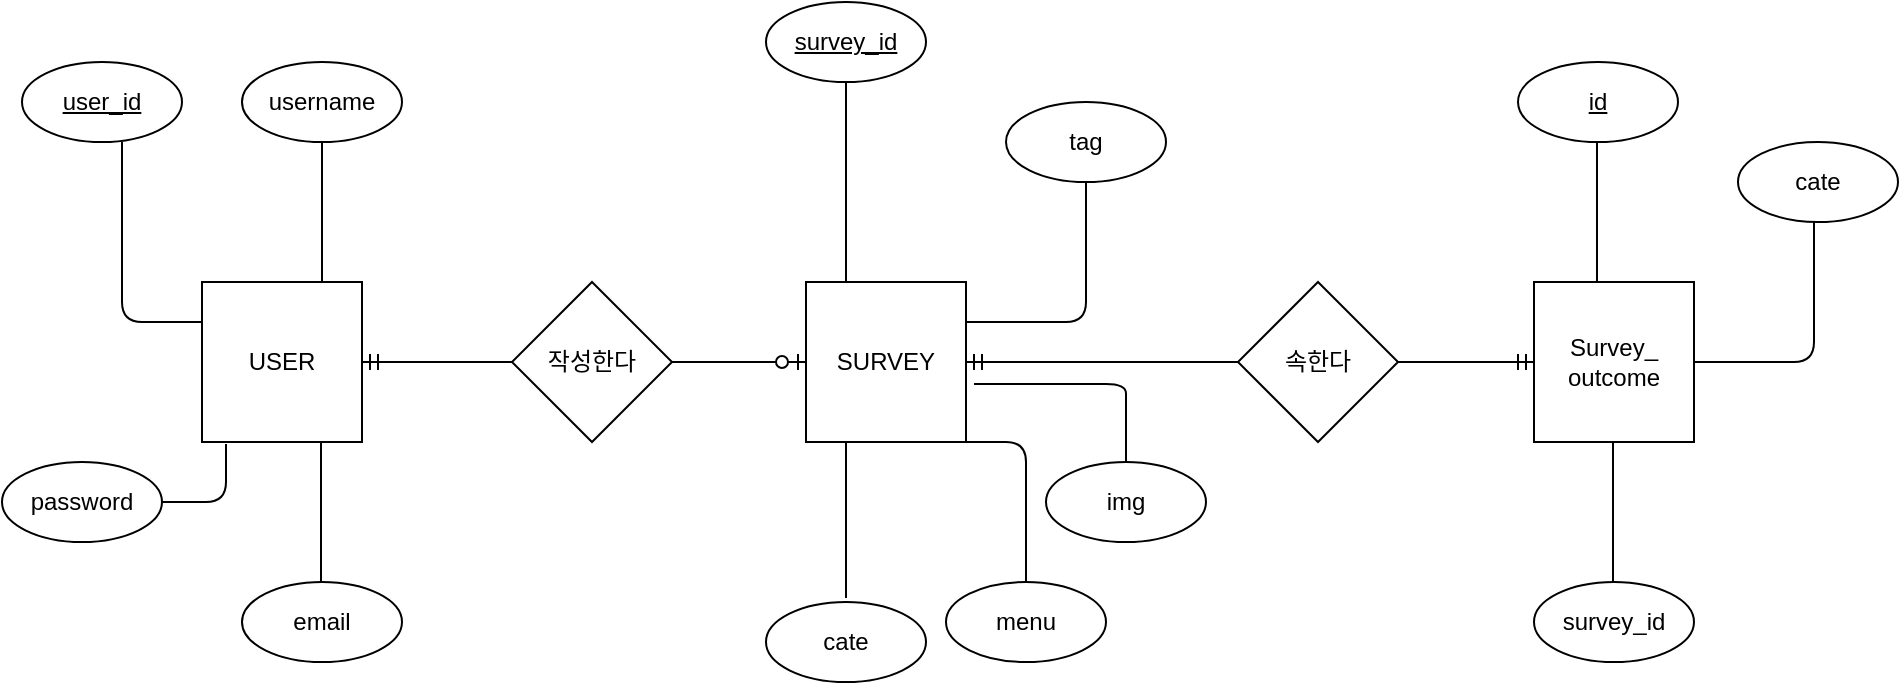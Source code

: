 <mxfile version="13.9.9" type="github">
  <diagram id="aptJ7YKvpDGFJuKJRdLv" name="Page-1">
    <mxGraphModel dx="1349" dy="794" grid="1" gridSize="10" guides="1" tooltips="1" connect="1" arrows="1" fold="1" page="1" pageScale="1" pageWidth="827" pageHeight="1169" math="0" shadow="0">
      <root>
        <mxCell id="0" />
        <mxCell id="1" parent="0" />
        <mxCell id="o8YfOcNx8l_yTNJHQc2i-1" value="USER" style="whiteSpace=wrap;html=1;aspect=fixed;" parent="1" vertex="1">
          <mxGeometry x="132" y="340" width="80" height="80" as="geometry" />
        </mxCell>
        <mxCell id="o8YfOcNx8l_yTNJHQc2i-2" value="SURVEY" style="whiteSpace=wrap;html=1;aspect=fixed;" parent="1" vertex="1">
          <mxGeometry x="434" y="340" width="80" height="80" as="geometry" />
        </mxCell>
        <mxCell id="o8YfOcNx8l_yTNJHQc2i-3" value="&lt;u&gt;survey_id&lt;/u&gt;" style="ellipse;whiteSpace=wrap;html=1;" parent="1" vertex="1">
          <mxGeometry x="414" y="200" width="80" height="40" as="geometry" />
        </mxCell>
        <mxCell id="o8YfOcNx8l_yTNJHQc2i-4" value="email" style="ellipse;whiteSpace=wrap;html=1;" parent="1" vertex="1">
          <mxGeometry x="152" y="490" width="80" height="40" as="geometry" />
        </mxCell>
        <mxCell id="o8YfOcNx8l_yTNJHQc2i-5" value="password" style="ellipse;whiteSpace=wrap;html=1;" parent="1" vertex="1">
          <mxGeometry x="32" y="430" width="80" height="40" as="geometry" />
        </mxCell>
        <mxCell id="o8YfOcNx8l_yTNJHQc2i-6" value="username" style="ellipse;whiteSpace=wrap;html=1;" parent="1" vertex="1">
          <mxGeometry x="152" y="230" width="80" height="40" as="geometry" />
        </mxCell>
        <mxCell id="o8YfOcNx8l_yTNJHQc2i-7" value="&lt;u&gt;user_id&lt;/u&gt;" style="ellipse;whiteSpace=wrap;html=1;" parent="1" vertex="1">
          <mxGeometry x="42" y="230" width="80" height="40" as="geometry" />
        </mxCell>
        <mxCell id="o8YfOcNx8l_yTNJHQc2i-11" value="" style="endArrow=none;html=1;entryX=0.5;entryY=1;entryDx=0;entryDy=0;exitX=0.75;exitY=0;exitDx=0;exitDy=0;" parent="1" source="o8YfOcNx8l_yTNJHQc2i-1" target="o8YfOcNx8l_yTNJHQc2i-6" edge="1">
          <mxGeometry width="50" height="50" relative="1" as="geometry">
            <mxPoint x="372" y="420" as="sourcePoint" />
            <mxPoint x="462" y="380" as="targetPoint" />
            <Array as="points" />
          </mxGeometry>
        </mxCell>
        <mxCell id="o8YfOcNx8l_yTNJHQc2i-12" value="" style="endArrow=none;html=1;entryX=0.5;entryY=1;entryDx=0;entryDy=0;exitX=0;exitY=0.25;exitDx=0;exitDy=0;" parent="1" source="o8YfOcNx8l_yTNJHQc2i-1" edge="1">
          <mxGeometry width="50" height="50" relative="1" as="geometry">
            <mxPoint x="92" y="340" as="sourcePoint" />
            <mxPoint x="92" y="270" as="targetPoint" />
            <Array as="points">
              <mxPoint x="92" y="360" />
            </Array>
          </mxGeometry>
        </mxCell>
        <mxCell id="o8YfOcNx8l_yTNJHQc2i-13" value="" style="endArrow=none;html=1;entryX=0.15;entryY=1.013;entryDx=0;entryDy=0;exitX=1;exitY=0.5;exitDx=0;exitDy=0;entryPerimeter=0;" parent="1" source="o8YfOcNx8l_yTNJHQc2i-5" target="o8YfOcNx8l_yTNJHQc2i-1" edge="1">
          <mxGeometry width="50" height="50" relative="1" as="geometry">
            <mxPoint x="132" y="490" as="sourcePoint" />
            <mxPoint x="132" y="420" as="targetPoint" />
            <Array as="points">
              <mxPoint x="144" y="450" />
            </Array>
          </mxGeometry>
        </mxCell>
        <mxCell id="o8YfOcNx8l_yTNJHQc2i-14" value="" style="endArrow=none;html=1;entryX=0.5;entryY=1;entryDx=0;entryDy=0;exitX=0.75;exitY=0;exitDx=0;exitDy=0;" parent="1" edge="1">
          <mxGeometry width="50" height="50" relative="1" as="geometry">
            <mxPoint x="191.5" y="490" as="sourcePoint" />
            <mxPoint x="191.5" y="420" as="targetPoint" />
            <Array as="points" />
          </mxGeometry>
        </mxCell>
        <mxCell id="o8YfOcNx8l_yTNJHQc2i-15" value="tag" style="ellipse;whiteSpace=wrap;html=1;" parent="1" vertex="1">
          <mxGeometry x="534" y="250" width="80" height="40" as="geometry" />
        </mxCell>
        <mxCell id="o8YfOcNx8l_yTNJHQc2i-16" value="img" style="ellipse;whiteSpace=wrap;html=1;" parent="1" vertex="1">
          <mxGeometry x="554" y="430" width="80" height="40" as="geometry" />
        </mxCell>
        <mxCell id="o8YfOcNx8l_yTNJHQc2i-17" value="cate" style="ellipse;whiteSpace=wrap;html=1;" parent="1" vertex="1">
          <mxGeometry x="414" y="500" width="80" height="40" as="geometry" />
        </mxCell>
        <mxCell id="o8YfOcNx8l_yTNJHQc2i-19" value="menu" style="ellipse;whiteSpace=wrap;html=1;" parent="1" vertex="1">
          <mxGeometry x="504" y="490" width="80" height="40" as="geometry" />
        </mxCell>
        <mxCell id="o8YfOcNx8l_yTNJHQc2i-20" value="" style="endArrow=none;html=1;entryX=0.5;entryY=1;entryDx=0;entryDy=0;exitX=0.25;exitY=0;exitDx=0;exitDy=0;" parent="1" source="o8YfOcNx8l_yTNJHQc2i-2" target="o8YfOcNx8l_yTNJHQc2i-3" edge="1">
          <mxGeometry width="50" height="50" relative="1" as="geometry">
            <mxPoint x="443.5" y="310" as="sourcePoint" />
            <mxPoint x="443.5" y="240" as="targetPoint" />
            <Array as="points">
              <mxPoint x="454" y="290" />
            </Array>
          </mxGeometry>
        </mxCell>
        <mxCell id="o8YfOcNx8l_yTNJHQc2i-22" value="" style="endArrow=none;html=1;entryX=0.5;entryY=1;entryDx=0;entryDy=0;" parent="1" target="o8YfOcNx8l_yTNJHQc2i-15" edge="1">
          <mxGeometry width="50" height="50" relative="1" as="geometry">
            <mxPoint x="514" y="360" as="sourcePoint" />
            <mxPoint x="504" y="270" as="targetPoint" />
            <Array as="points">
              <mxPoint x="574" y="360" />
            </Array>
          </mxGeometry>
        </mxCell>
        <mxCell id="o8YfOcNx8l_yTNJHQc2i-23" value="" style="endArrow=none;html=1;entryX=1.05;entryY=0.638;entryDx=0;entryDy=0;exitX=0.5;exitY=0;exitDx=0;exitDy=0;entryPerimeter=0;" parent="1" source="o8YfOcNx8l_yTNJHQc2i-16" target="o8YfOcNx8l_yTNJHQc2i-2" edge="1">
          <mxGeometry width="50" height="50" relative="1" as="geometry">
            <mxPoint x="-96" y="470" as="sourcePoint" />
            <mxPoint x="-64" y="441.04" as="targetPoint" />
            <Array as="points">
              <mxPoint x="594" y="410" />
              <mxPoint x="594" y="391" />
            </Array>
          </mxGeometry>
        </mxCell>
        <mxCell id="o8YfOcNx8l_yTNJHQc2i-25" value="" style="endArrow=none;html=1;entryX=1;entryY=1;entryDx=0;entryDy=0;exitX=0.5;exitY=0;exitDx=0;exitDy=0;" parent="1" source="o8YfOcNx8l_yTNJHQc2i-19" target="o8YfOcNx8l_yTNJHQc2i-2" edge="1">
          <mxGeometry width="50" height="50" relative="1" as="geometry">
            <mxPoint x="524" y="480" as="sourcePoint" />
            <mxPoint x="524" y="410" as="targetPoint" />
            <Array as="points">
              <mxPoint x="544" y="420" />
            </Array>
          </mxGeometry>
        </mxCell>
        <mxCell id="o8YfOcNx8l_yTNJHQc2i-27" value="" style="endArrow=none;html=1;entryX=0.25;entryY=1;entryDx=0;entryDy=0;" parent="1" target="o8YfOcNx8l_yTNJHQc2i-2" edge="1">
          <mxGeometry width="50" height="50" relative="1" as="geometry">
            <mxPoint x="454" y="498" as="sourcePoint" />
            <mxPoint x="453.5" y="420" as="targetPoint" />
            <Array as="points">
              <mxPoint x="454" y="460" />
            </Array>
          </mxGeometry>
        </mxCell>
        <mxCell id="o8YfOcNx8l_yTNJHQc2i-8" value="" style="edgeStyle=entityRelationEdgeStyle;fontSize=12;html=1;endArrow=ERzeroToOne;startArrow=ERmandOne;exitX=1;exitY=0.5;exitDx=0;exitDy=0;entryX=0;entryY=0.5;entryDx=0;entryDy=0;" edge="1" parent="1" source="o8YfOcNx8l_yTNJHQc2i-1" target="o8YfOcNx8l_yTNJHQc2i-2">
          <mxGeometry width="100" height="100" relative="1" as="geometry">
            <mxPoint x="387" y="460" as="sourcePoint" />
            <mxPoint x="487" y="360" as="targetPoint" />
          </mxGeometry>
        </mxCell>
        <mxCell id="o8YfOcNx8l_yTNJHQc2i-9" value="작성한다" style="rhombus;whiteSpace=wrap;html=1;strokeColor=#000000;" vertex="1" parent="1">
          <mxGeometry x="287" y="340" width="80" height="80" as="geometry" />
        </mxCell>
        <mxCell id="o8YfOcNx8l_yTNJHQc2i-18" value="Survey_&lt;br&gt;outcome" style="whiteSpace=wrap;html=1;aspect=fixed;strokeColor=#000000;" vertex="1" parent="1">
          <mxGeometry x="798" y="340" width="80" height="80" as="geometry" />
        </mxCell>
        <mxCell id="o8YfOcNx8l_yTNJHQc2i-21" value="" style="edgeStyle=entityRelationEdgeStyle;fontSize=12;html=1;endArrow=ERmandOne;startArrow=ERmandOne;exitX=1;exitY=0.5;exitDx=0;exitDy=0;entryX=0;entryY=0.5;entryDx=0;entryDy=0;" edge="1" parent="1" source="o8YfOcNx8l_yTNJHQc2i-2" target="o8YfOcNx8l_yTNJHQc2i-18">
          <mxGeometry width="100" height="100" relative="1" as="geometry">
            <mxPoint x="630" y="480" as="sourcePoint" />
            <mxPoint x="730" y="380" as="targetPoint" />
          </mxGeometry>
        </mxCell>
        <mxCell id="o8YfOcNx8l_yTNJHQc2i-24" value="속한다" style="rhombus;whiteSpace=wrap;html=1;strokeColor=#000000;" vertex="1" parent="1">
          <mxGeometry x="650" y="340" width="80" height="80" as="geometry" />
        </mxCell>
        <mxCell id="o8YfOcNx8l_yTNJHQc2i-26" value="survey_id" style="ellipse;whiteSpace=wrap;html=1;" vertex="1" parent="1">
          <mxGeometry x="798" y="490" width="80" height="40" as="geometry" />
        </mxCell>
        <mxCell id="o8YfOcNx8l_yTNJHQc2i-28" value="cate" style="ellipse;whiteSpace=wrap;html=1;" vertex="1" parent="1">
          <mxGeometry x="900" y="270" width="80" height="40" as="geometry" />
        </mxCell>
        <mxCell id="o8YfOcNx8l_yTNJHQc2i-29" value="&lt;u&gt;id&lt;/u&gt;" style="ellipse;whiteSpace=wrap;html=1;" vertex="1" parent="1">
          <mxGeometry x="790" y="230" width="80" height="40" as="geometry" />
        </mxCell>
        <mxCell id="o8YfOcNx8l_yTNJHQc2i-31" value="" style="endArrow=none;html=1;entryX=0.5;entryY=1;entryDx=0;entryDy=0;exitX=0.75;exitY=0;exitDx=0;exitDy=0;" edge="1" parent="1">
          <mxGeometry width="50" height="50" relative="1" as="geometry">
            <mxPoint x="829.5" y="340" as="sourcePoint" />
            <mxPoint x="829.5" y="270" as="targetPoint" />
            <Array as="points" />
          </mxGeometry>
        </mxCell>
        <mxCell id="o8YfOcNx8l_yTNJHQc2i-34" value="" style="endArrow=none;html=1;entryX=0.5;entryY=1;entryDx=0;entryDy=0;exitX=0.75;exitY=0;exitDx=0;exitDy=0;" edge="1" parent="1">
          <mxGeometry width="50" height="50" relative="1" as="geometry">
            <mxPoint x="837.5" y="490" as="sourcePoint" />
            <mxPoint x="837.5" y="420" as="targetPoint" />
            <Array as="points" />
          </mxGeometry>
        </mxCell>
        <mxCell id="o8YfOcNx8l_yTNJHQc2i-35" value="" style="endArrow=none;html=1;entryX=0.5;entryY=1;entryDx=0;entryDy=0;" edge="1" parent="1">
          <mxGeometry width="50" height="50" relative="1" as="geometry">
            <mxPoint x="878" y="380" as="sourcePoint" />
            <mxPoint x="938" y="310" as="targetPoint" />
            <Array as="points">
              <mxPoint x="938" y="380" />
            </Array>
          </mxGeometry>
        </mxCell>
      </root>
    </mxGraphModel>
  </diagram>
</mxfile>
